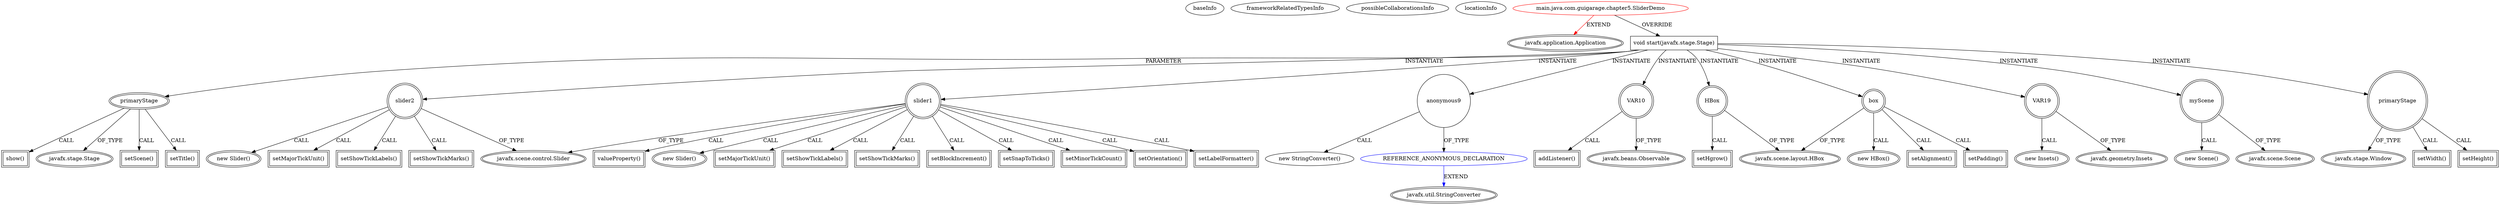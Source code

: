 digraph {
baseInfo[graphId=2870,category="extension_graph",isAnonymous=false,possibleRelation=true]
frameworkRelatedTypesInfo[0="javafx.application.Application"]
possibleCollaborationsInfo[0="2870~OVERRIDING_METHOD_DECLARATION-INSTANTIATION-~javafx.application.Application ~javafx.util.StringConverter ~false~true"]
locationInfo[projectName="guigarage-mastering-javafx-controls",filePath="/guigarage-mastering-javafx-controls/mastering-javafx-controls-master/src/main/java/com/guigarage/chapter5/SliderDemo.java",contextSignature="SliderDemo",graphId="2870"]
0[label="main.java.com.guigarage.chapter5.SliderDemo",vertexType="ROOT_CLIENT_CLASS_DECLARATION",isFrameworkType=false,color=red]
1[label="javafx.application.Application",vertexType="FRAMEWORK_CLASS_TYPE",isFrameworkType=true,peripheries=2]
2[label="void start(javafx.stage.Stage)",vertexType="OVERRIDING_METHOD_DECLARATION",isFrameworkType=false,shape=box]
3[label="primaryStage",vertexType="PARAMETER_DECLARATION",isFrameworkType=true,peripheries=2]
4[label="javafx.stage.Stage",vertexType="FRAMEWORK_CLASS_TYPE",isFrameworkType=true,peripheries=2]
6[label="slider1",vertexType="VARIABLE_EXPRESION",isFrameworkType=true,peripheries=2,shape=circle]
7[label="javafx.scene.control.Slider",vertexType="FRAMEWORK_CLASS_TYPE",isFrameworkType=true,peripheries=2]
5[label="new Slider()",vertexType="CONSTRUCTOR_CALL",isFrameworkType=true,peripheries=2]
9[label="setMajorTickUnit()",vertexType="INSIDE_CALL",isFrameworkType=true,peripheries=2,shape=box]
11[label="setShowTickLabels()",vertexType="INSIDE_CALL",isFrameworkType=true,peripheries=2,shape=box]
13[label="setShowTickMarks()",vertexType="INSIDE_CALL",isFrameworkType=true,peripheries=2,shape=box]
15[label="setBlockIncrement()",vertexType="INSIDE_CALL",isFrameworkType=true,peripheries=2,shape=box]
17[label="setSnapToTicks()",vertexType="INSIDE_CALL",isFrameworkType=true,peripheries=2,shape=box]
19[label="setMinorTickCount()",vertexType="INSIDE_CALL",isFrameworkType=true,peripheries=2,shape=box]
21[label="setOrientation()",vertexType="INSIDE_CALL",isFrameworkType=true,peripheries=2,shape=box]
23[label="setLabelFormatter()",vertexType="INSIDE_CALL",isFrameworkType=true,peripheries=2,shape=box]
25[label="anonymous9",vertexType="VARIABLE_EXPRESION",isFrameworkType=false,shape=circle]
26[label="REFERENCE_ANONYMOUS_DECLARATION",vertexType="REFERENCE_ANONYMOUS_DECLARATION",isFrameworkType=false,color=blue]
27[label="javafx.util.StringConverter",vertexType="FRAMEWORK_CLASS_TYPE",isFrameworkType=true,peripheries=2]
24[label="new StringConverter()",vertexType="CONSTRUCTOR_CALL",isFrameworkType=false]
28[label="VAR10",vertexType="VARIABLE_EXPRESION",isFrameworkType=true,peripheries=2,shape=circle]
30[label="javafx.beans.Observable",vertexType="FRAMEWORK_INTERFACE_TYPE",isFrameworkType=true,peripheries=2]
29[label="addListener()",vertexType="INSIDE_CALL",isFrameworkType=true,peripheries=2,shape=box]
32[label="valueProperty()",vertexType="INSIDE_CALL",isFrameworkType=true,peripheries=2,shape=box]
34[label="slider2",vertexType="VARIABLE_EXPRESION",isFrameworkType=true,peripheries=2,shape=circle]
33[label="new Slider()",vertexType="CONSTRUCTOR_CALL",isFrameworkType=true,peripheries=2]
37[label="setMajorTickUnit()",vertexType="INSIDE_CALL",isFrameworkType=true,peripheries=2,shape=box]
39[label="setShowTickLabels()",vertexType="INSIDE_CALL",isFrameworkType=true,peripheries=2,shape=box]
41[label="setShowTickMarks()",vertexType="INSIDE_CALL",isFrameworkType=true,peripheries=2,shape=box]
43[label="box",vertexType="VARIABLE_EXPRESION",isFrameworkType=true,peripheries=2,shape=circle]
44[label="javafx.scene.layout.HBox",vertexType="FRAMEWORK_CLASS_TYPE",isFrameworkType=true,peripheries=2]
42[label="new HBox()",vertexType="CONSTRUCTOR_CALL",isFrameworkType=true,peripheries=2]
46[label="setAlignment()",vertexType="INSIDE_CALL",isFrameworkType=true,peripheries=2,shape=box]
48[label="setPadding()",vertexType="INSIDE_CALL",isFrameworkType=true,peripheries=2,shape=box]
50[label="VAR19",vertexType="VARIABLE_EXPRESION",isFrameworkType=true,peripheries=2,shape=circle]
51[label="javafx.geometry.Insets",vertexType="FRAMEWORK_CLASS_TYPE",isFrameworkType=true,peripheries=2]
49[label="new Insets()",vertexType="CONSTRUCTOR_CALL",isFrameworkType=true,peripheries=2]
52[label="HBox",vertexType="VARIABLE_EXPRESION",isFrameworkType=true,peripheries=2,shape=circle]
53[label="setHgrow()",vertexType="INSIDE_CALL",isFrameworkType=true,peripheries=2,shape=box]
56[label="myScene",vertexType="VARIABLE_EXPRESION",isFrameworkType=true,peripheries=2,shape=circle]
57[label="javafx.scene.Scene",vertexType="FRAMEWORK_CLASS_TYPE",isFrameworkType=true,peripheries=2]
55[label="new Scene()",vertexType="CONSTRUCTOR_CALL",isFrameworkType=true,peripheries=2]
59[label="setScene()",vertexType="INSIDE_CALL",isFrameworkType=true,peripheries=2,shape=box]
61[label="setTitle()",vertexType="INSIDE_CALL",isFrameworkType=true,peripheries=2,shape=box]
62[label="primaryStage",vertexType="VARIABLE_EXPRESION",isFrameworkType=true,peripheries=2,shape=circle]
64[label="javafx.stage.Window",vertexType="FRAMEWORK_CLASS_TYPE",isFrameworkType=true,peripheries=2]
63[label="setWidth()",vertexType="INSIDE_CALL",isFrameworkType=true,peripheries=2,shape=box]
66[label="setHeight()",vertexType="INSIDE_CALL",isFrameworkType=true,peripheries=2,shape=box]
68[label="show()",vertexType="INSIDE_CALL",isFrameworkType=true,peripheries=2,shape=box]
0->1[label="EXTEND",color=red]
0->2[label="OVERRIDE"]
3->4[label="OF_TYPE"]
2->3[label="PARAMETER"]
2->6[label="INSTANTIATE"]
6->7[label="OF_TYPE"]
6->5[label="CALL"]
6->9[label="CALL"]
6->11[label="CALL"]
6->13[label="CALL"]
6->15[label="CALL"]
6->17[label="CALL"]
6->19[label="CALL"]
6->21[label="CALL"]
6->23[label="CALL"]
2->25[label="INSTANTIATE"]
26->27[label="EXTEND",color=blue]
25->26[label="OF_TYPE"]
25->24[label="CALL"]
2->28[label="INSTANTIATE"]
28->30[label="OF_TYPE"]
28->29[label="CALL"]
6->32[label="CALL"]
2->34[label="INSTANTIATE"]
34->7[label="OF_TYPE"]
34->33[label="CALL"]
34->37[label="CALL"]
34->39[label="CALL"]
34->41[label="CALL"]
2->43[label="INSTANTIATE"]
43->44[label="OF_TYPE"]
43->42[label="CALL"]
43->46[label="CALL"]
43->48[label="CALL"]
2->50[label="INSTANTIATE"]
50->51[label="OF_TYPE"]
50->49[label="CALL"]
2->52[label="INSTANTIATE"]
52->44[label="OF_TYPE"]
52->53[label="CALL"]
2->56[label="INSTANTIATE"]
56->57[label="OF_TYPE"]
56->55[label="CALL"]
3->59[label="CALL"]
3->61[label="CALL"]
2->62[label="INSTANTIATE"]
62->64[label="OF_TYPE"]
62->63[label="CALL"]
62->66[label="CALL"]
3->68[label="CALL"]
}
